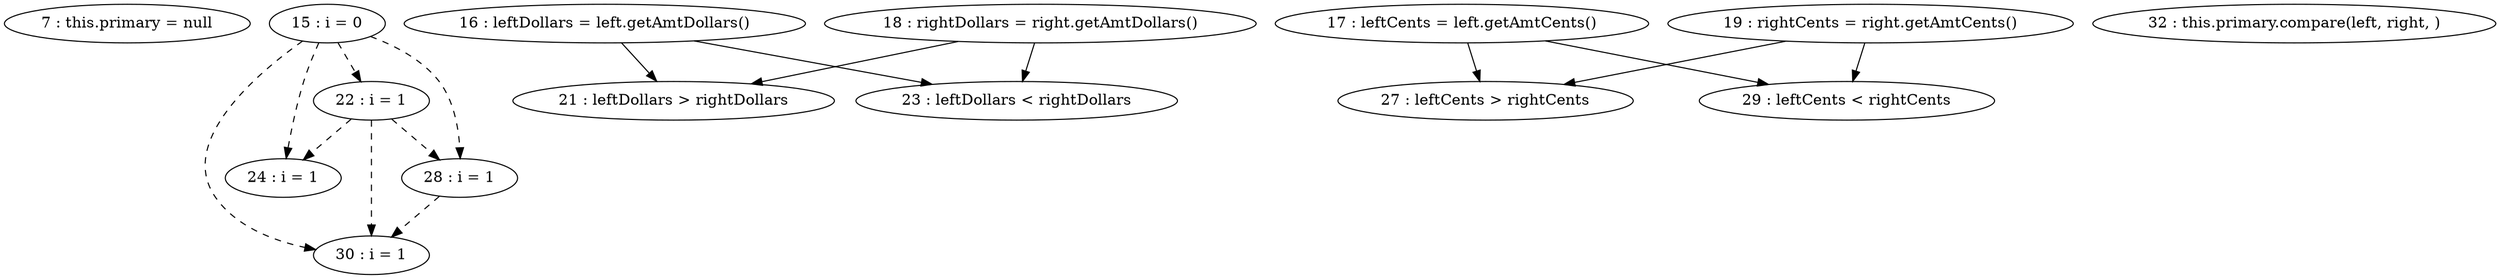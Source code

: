 digraph G {
"7 : this.primary = null"
"15 : i = 0"
"15 : i = 0" -> "30 : i = 1" [style=dashed]
"15 : i = 0" -> "24 : i = 1" [style=dashed]
"15 : i = 0" -> "22 : i = 1" [style=dashed]
"15 : i = 0" -> "28 : i = 1" [style=dashed]
"16 : leftDollars = left.getAmtDollars()"
"16 : leftDollars = left.getAmtDollars()" -> "21 : leftDollars > rightDollars"
"16 : leftDollars = left.getAmtDollars()" -> "23 : leftDollars < rightDollars"
"17 : leftCents = left.getAmtCents()"
"17 : leftCents = left.getAmtCents()" -> "27 : leftCents > rightCents"
"17 : leftCents = left.getAmtCents()" -> "29 : leftCents < rightCents"
"18 : rightDollars = right.getAmtDollars()"
"18 : rightDollars = right.getAmtDollars()" -> "21 : leftDollars > rightDollars"
"18 : rightDollars = right.getAmtDollars()" -> "23 : leftDollars < rightDollars"
"19 : rightCents = right.getAmtCents()"
"19 : rightCents = right.getAmtCents()" -> "27 : leftCents > rightCents"
"19 : rightCents = right.getAmtCents()" -> "29 : leftCents < rightCents"
"21 : leftDollars > rightDollars"
"22 : i = 1"
"22 : i = 1" -> "30 : i = 1" [style=dashed]
"22 : i = 1" -> "24 : i = 1" [style=dashed]
"22 : i = 1" -> "28 : i = 1" [style=dashed]
"23 : leftDollars < rightDollars"
"24 : i = 1"
"27 : leftCents > rightCents"
"28 : i = 1"
"28 : i = 1" -> "30 : i = 1" [style=dashed]
"29 : leftCents < rightCents"
"30 : i = 1"
"32 : this.primary.compare(left, right, )"
}